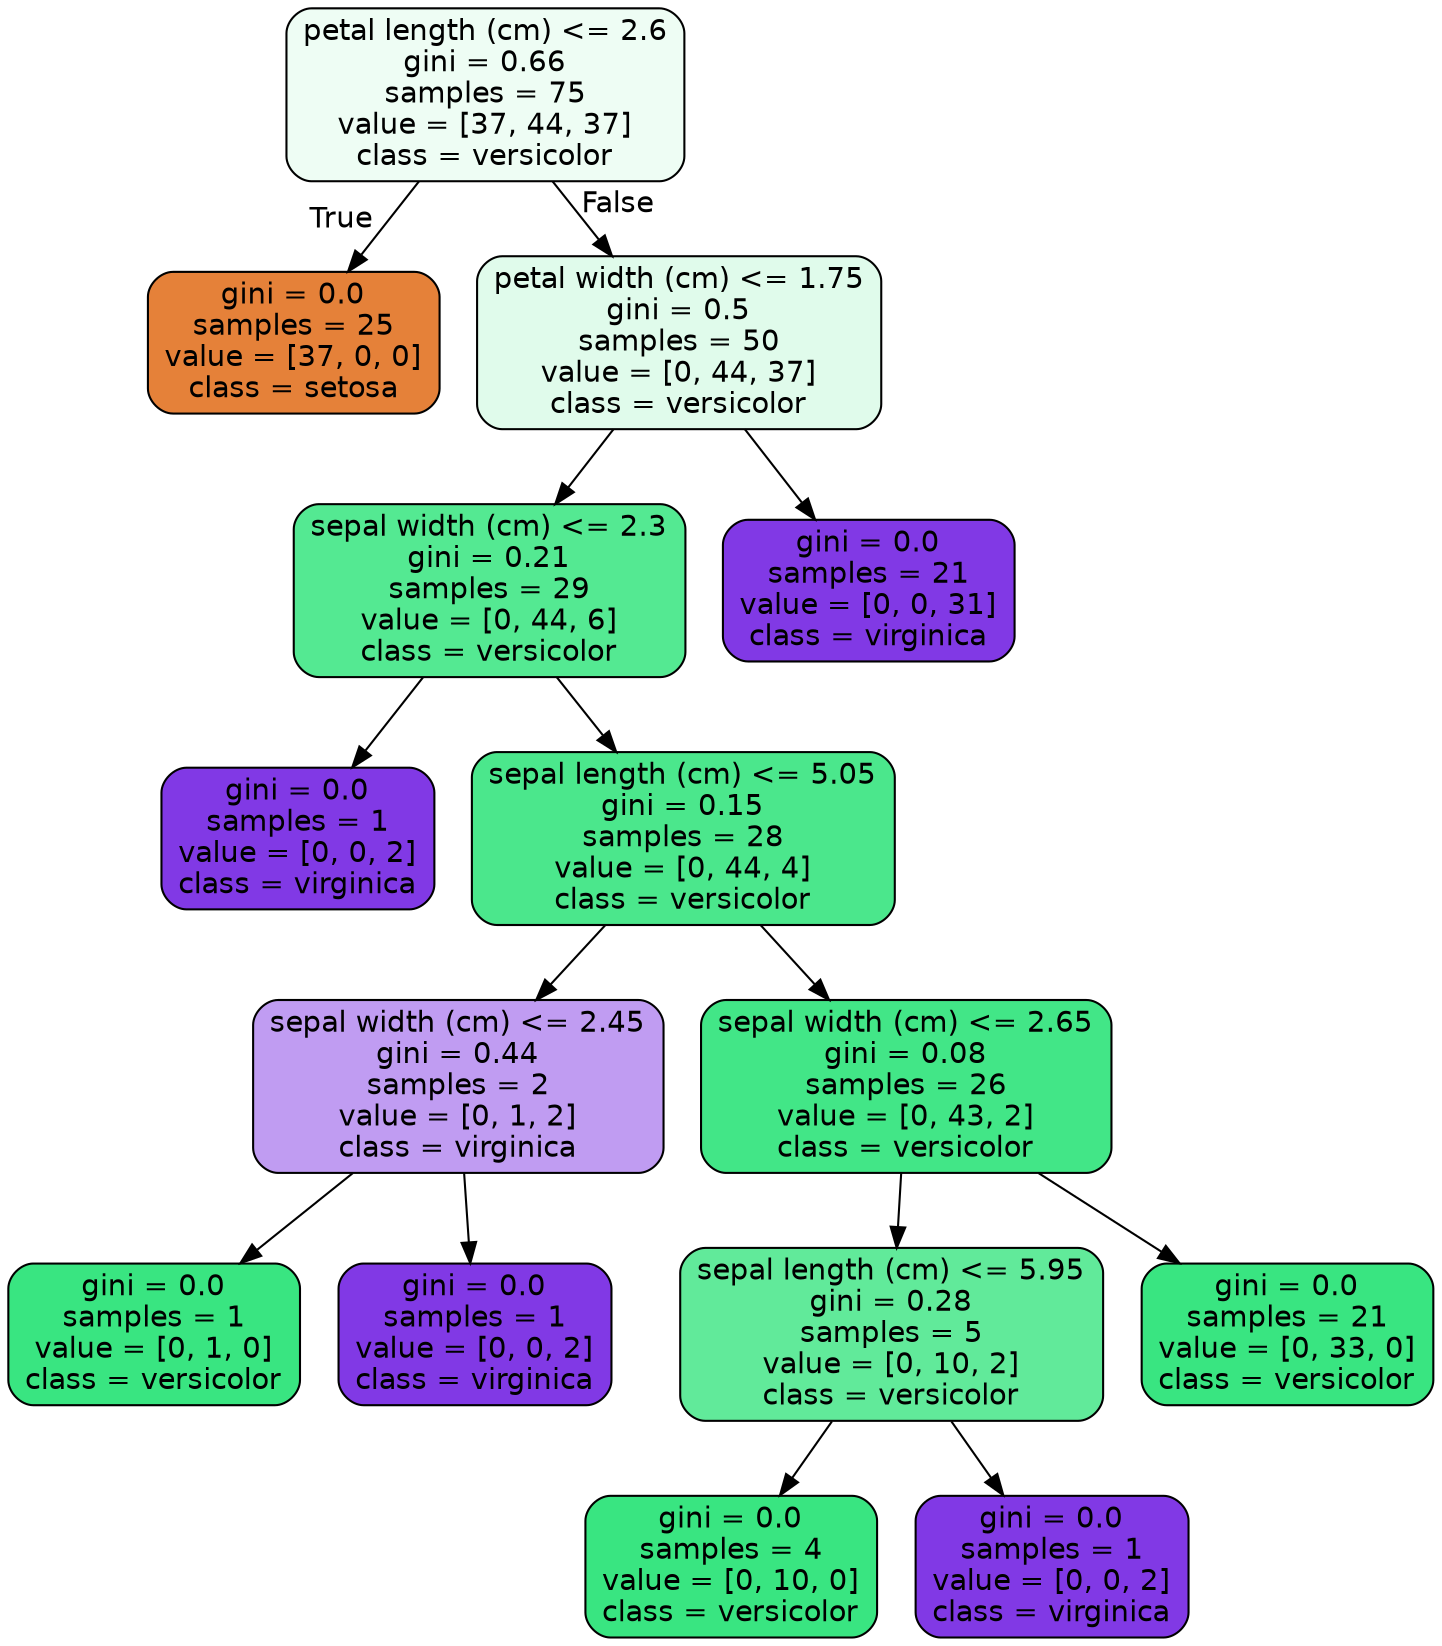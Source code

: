 digraph Tree {
node [shape=box, style="filled, rounded", color="black", fontname=helvetica] ;
edge [fontname=helvetica] ;
0 [label="petal length (cm) <= 2.6\ngini = 0.66\nsamples = 75\nvalue = [37, 44, 37]\nclass = versicolor", fillcolor="#eefdf4"] ;
1 [label="gini = 0.0\nsamples = 25\nvalue = [37, 0, 0]\nclass = setosa", fillcolor="#e58139"] ;
0 -> 1 [labeldistance=2.5, labelangle=45, headlabel="True"] ;
2 [label="petal width (cm) <= 1.75\ngini = 0.5\nsamples = 50\nvalue = [0, 44, 37]\nclass = versicolor", fillcolor="#e0fbeb"] ;
0 -> 2 [labeldistance=2.5, labelangle=-45, headlabel="False"] ;
3 [label="sepal width (cm) <= 2.3\ngini = 0.21\nsamples = 29\nvalue = [0, 44, 6]\nclass = versicolor", fillcolor="#54e992"] ;
2 -> 3 ;
4 [label="gini = 0.0\nsamples = 1\nvalue = [0, 0, 2]\nclass = virginica", fillcolor="#8139e5"] ;
3 -> 4 ;
5 [label="sepal length (cm) <= 5.05\ngini = 0.15\nsamples = 28\nvalue = [0, 44, 4]\nclass = versicolor", fillcolor="#4be78c"] ;
3 -> 5 ;
6 [label="sepal width (cm) <= 2.45\ngini = 0.44\nsamples = 2\nvalue = [0, 1, 2]\nclass = virginica", fillcolor="#c09cf2"] ;
5 -> 6 ;
7 [label="gini = 0.0\nsamples = 1\nvalue = [0, 1, 0]\nclass = versicolor", fillcolor="#39e581"] ;
6 -> 7 ;
8 [label="gini = 0.0\nsamples = 1\nvalue = [0, 0, 2]\nclass = virginica", fillcolor="#8139e5"] ;
6 -> 8 ;
9 [label="sepal width (cm) <= 2.65\ngini = 0.08\nsamples = 26\nvalue = [0, 43, 2]\nclass = versicolor", fillcolor="#42e687"] ;
5 -> 9 ;
10 [label="sepal length (cm) <= 5.95\ngini = 0.28\nsamples = 5\nvalue = [0, 10, 2]\nclass = versicolor", fillcolor="#61ea9a"] ;
9 -> 10 ;
11 [label="gini = 0.0\nsamples = 4\nvalue = [0, 10, 0]\nclass = versicolor", fillcolor="#39e581"] ;
10 -> 11 ;
12 [label="gini = 0.0\nsamples = 1\nvalue = [0, 0, 2]\nclass = virginica", fillcolor="#8139e5"] ;
10 -> 12 ;
13 [label="gini = 0.0\nsamples = 21\nvalue = [0, 33, 0]\nclass = versicolor", fillcolor="#39e581"] ;
9 -> 13 ;
14 [label="gini = 0.0\nsamples = 21\nvalue = [0, 0, 31]\nclass = virginica", fillcolor="#8139e5"] ;
2 -> 14 ;
}